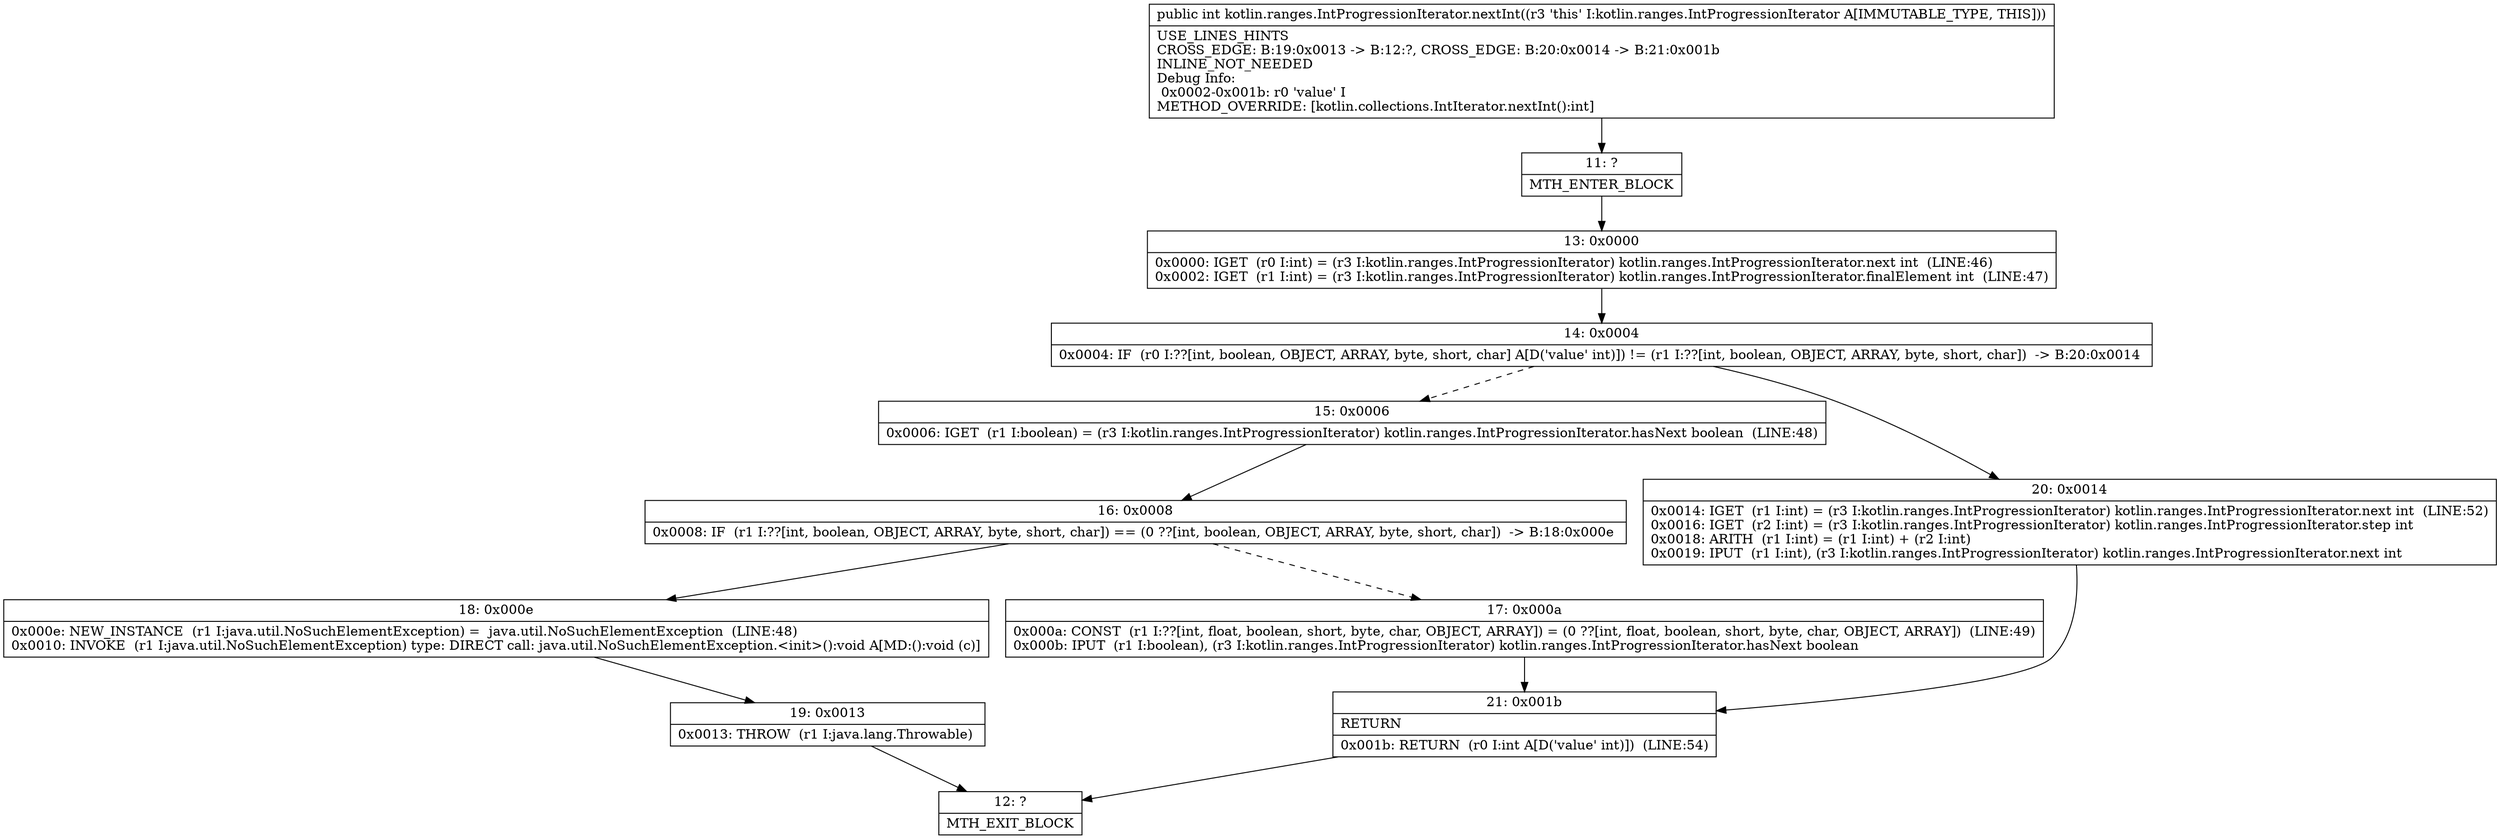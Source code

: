 digraph "CFG forkotlin.ranges.IntProgressionIterator.nextInt()I" {
Node_11 [shape=record,label="{11\:\ ?|MTH_ENTER_BLOCK\l}"];
Node_13 [shape=record,label="{13\:\ 0x0000|0x0000: IGET  (r0 I:int) = (r3 I:kotlin.ranges.IntProgressionIterator) kotlin.ranges.IntProgressionIterator.next int  (LINE:46)\l0x0002: IGET  (r1 I:int) = (r3 I:kotlin.ranges.IntProgressionIterator) kotlin.ranges.IntProgressionIterator.finalElement int  (LINE:47)\l}"];
Node_14 [shape=record,label="{14\:\ 0x0004|0x0004: IF  (r0 I:??[int, boolean, OBJECT, ARRAY, byte, short, char] A[D('value' int)]) != (r1 I:??[int, boolean, OBJECT, ARRAY, byte, short, char])  \-\> B:20:0x0014 \l}"];
Node_15 [shape=record,label="{15\:\ 0x0006|0x0006: IGET  (r1 I:boolean) = (r3 I:kotlin.ranges.IntProgressionIterator) kotlin.ranges.IntProgressionIterator.hasNext boolean  (LINE:48)\l}"];
Node_16 [shape=record,label="{16\:\ 0x0008|0x0008: IF  (r1 I:??[int, boolean, OBJECT, ARRAY, byte, short, char]) == (0 ??[int, boolean, OBJECT, ARRAY, byte, short, char])  \-\> B:18:0x000e \l}"];
Node_17 [shape=record,label="{17\:\ 0x000a|0x000a: CONST  (r1 I:??[int, float, boolean, short, byte, char, OBJECT, ARRAY]) = (0 ??[int, float, boolean, short, byte, char, OBJECT, ARRAY])  (LINE:49)\l0x000b: IPUT  (r1 I:boolean), (r3 I:kotlin.ranges.IntProgressionIterator) kotlin.ranges.IntProgressionIterator.hasNext boolean \l}"];
Node_21 [shape=record,label="{21\:\ 0x001b|RETURN\l|0x001b: RETURN  (r0 I:int A[D('value' int)])  (LINE:54)\l}"];
Node_12 [shape=record,label="{12\:\ ?|MTH_EXIT_BLOCK\l}"];
Node_18 [shape=record,label="{18\:\ 0x000e|0x000e: NEW_INSTANCE  (r1 I:java.util.NoSuchElementException) =  java.util.NoSuchElementException  (LINE:48)\l0x0010: INVOKE  (r1 I:java.util.NoSuchElementException) type: DIRECT call: java.util.NoSuchElementException.\<init\>():void A[MD:():void (c)]\l}"];
Node_19 [shape=record,label="{19\:\ 0x0013|0x0013: THROW  (r1 I:java.lang.Throwable) \l}"];
Node_20 [shape=record,label="{20\:\ 0x0014|0x0014: IGET  (r1 I:int) = (r3 I:kotlin.ranges.IntProgressionIterator) kotlin.ranges.IntProgressionIterator.next int  (LINE:52)\l0x0016: IGET  (r2 I:int) = (r3 I:kotlin.ranges.IntProgressionIterator) kotlin.ranges.IntProgressionIterator.step int \l0x0018: ARITH  (r1 I:int) = (r1 I:int) + (r2 I:int) \l0x0019: IPUT  (r1 I:int), (r3 I:kotlin.ranges.IntProgressionIterator) kotlin.ranges.IntProgressionIterator.next int \l}"];
MethodNode[shape=record,label="{public int kotlin.ranges.IntProgressionIterator.nextInt((r3 'this' I:kotlin.ranges.IntProgressionIterator A[IMMUTABLE_TYPE, THIS]))  | USE_LINES_HINTS\lCROSS_EDGE: B:19:0x0013 \-\> B:12:?, CROSS_EDGE: B:20:0x0014 \-\> B:21:0x001b\lINLINE_NOT_NEEDED\lDebug Info:\l  0x0002\-0x001b: r0 'value' I\lMETHOD_OVERRIDE: [kotlin.collections.IntIterator.nextInt():int]\l}"];
MethodNode -> Node_11;Node_11 -> Node_13;
Node_13 -> Node_14;
Node_14 -> Node_15[style=dashed];
Node_14 -> Node_20;
Node_15 -> Node_16;
Node_16 -> Node_17[style=dashed];
Node_16 -> Node_18;
Node_17 -> Node_21;
Node_21 -> Node_12;
Node_18 -> Node_19;
Node_19 -> Node_12;
Node_20 -> Node_21;
}

